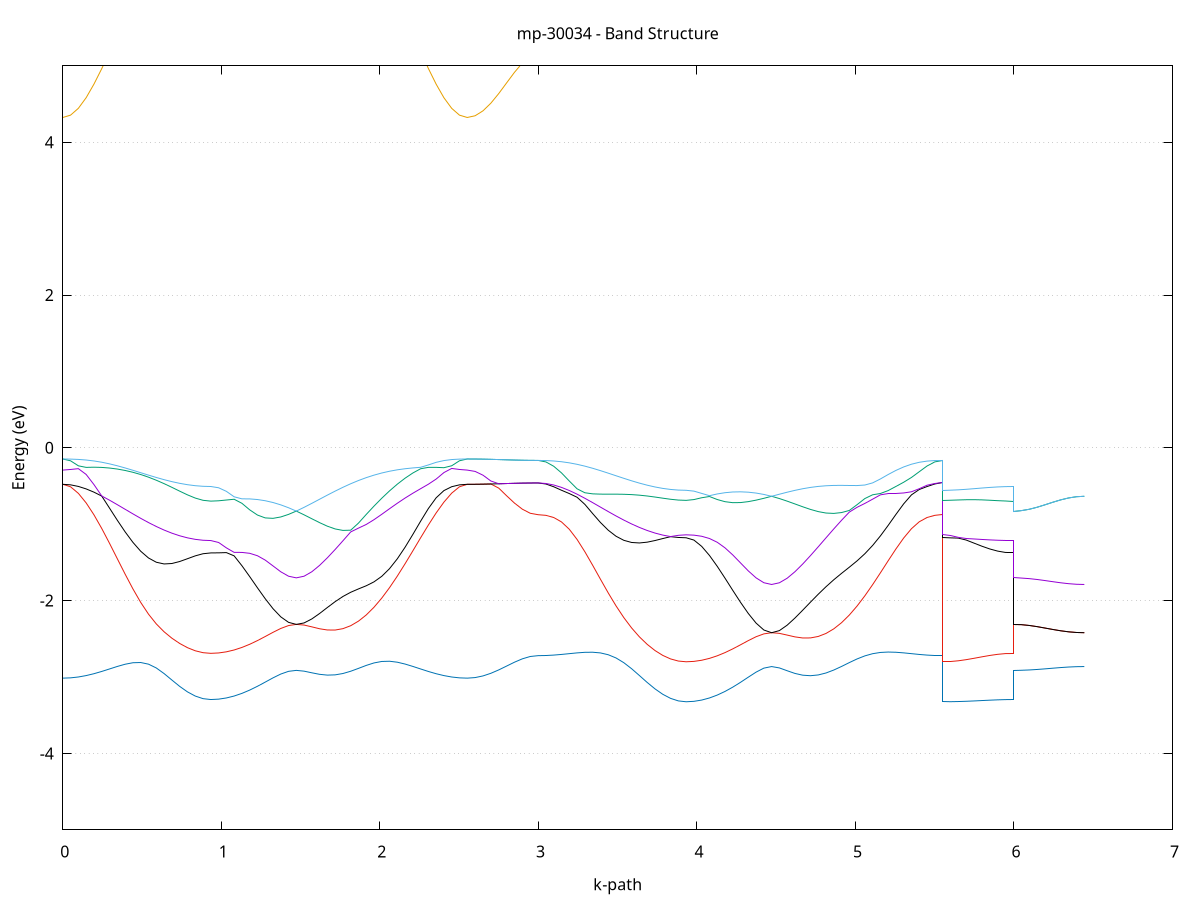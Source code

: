 set title 'mp-30034 - Band Structure'
set xlabel 'k-path'
set ylabel 'Energy (eV)'
set grid y
set yrange [-5:5]
set terminal png size 800,600
set output 'mp-30034_bands_gnuplot.png'
plot '-' using 1:2 with lines notitle, '-' using 1:2 with lines notitle, '-' using 1:2 with lines notitle, '-' using 1:2 with lines notitle, '-' using 1:2 with lines notitle, '-' using 1:2 with lines notitle, '-' using 1:2 with lines notitle, '-' using 1:2 with lines notitle, '-' using 1:2 with lines notitle, '-' using 1:2 with lines notitle, '-' using 1:2 with lines notitle, '-' using 1:2 with lines notitle, '-' using 1:2 with lines notitle, '-' using 1:2 with lines notitle, '-' using 1:2 with lines notitle, '-' using 1:2 with lines notitle, '-' using 1:2 with lines notitle, '-' using 1:2 with lines notitle, '-' using 1:2 with lines notitle, '-' using 1:2 with lines notitle, '-' using 1:2 with lines notitle, '-' using 1:2 with lines notitle, '-' using 1:2 with lines notitle, '-' using 1:2 with lines notitle
0.000000 -40.972876
0.049148 -40.972876
0.098295 -40.972976
0.147443 -40.973076
0.196590 -40.973176
0.245738 -40.973276
0.294886 -40.973476
0.344033 -40.973576
0.393181 -40.973776
0.442328 -40.973976
0.491476 -40.974176
0.540624 -40.974476
0.589771 -40.974576
0.638919 -40.974776
0.688066 -40.974976
0.737214 -40.975076
0.786362 -40.975176
0.835509 -40.975276
0.884657 -40.975376
0.933804 -40.975376
0.933804 -40.975376
0.982816 -40.975376
1.031828 -40.975376
1.080841 -40.975276
1.129853 -40.975276
1.178865 -40.975176
1.227877 -40.975176
1.276889 -40.975076
1.325901 -40.974976
1.374913 -40.974876
1.423925 -40.974776
1.472937 -40.974676
1.472937 -40.974676
1.521949 -40.974776
1.570961 -40.974776
1.619973 -40.974876
1.668985 -40.974876
1.717997 -40.974876
1.767009 -40.974876
1.816021 -40.974776
1.865033 -40.974776
1.914045 -40.974576
1.963057 -40.974476
2.012069 -40.974276
2.061081 -40.974176
2.110093 -40.973976
2.159105 -40.973776
2.208117 -40.973576
2.257129 -40.973376
2.306141 -40.973276
2.355153 -40.973176
2.404165 -40.972976
2.453177 -40.972976
2.502189 -40.972876
2.551201 -40.972876
2.551201 -40.972876
2.600882 -40.972876
2.650563 -40.972876
2.700245 -40.972876
2.749926 -40.972876
2.799607 -40.972876
2.849288 -40.972876
2.898969 -40.972876
2.948650 -40.972876
2.998332 -40.972876
2.998332 -40.972876
3.047479 -40.972876
3.096627 -40.972976
3.145774 -40.973076
3.194922 -40.973176
3.244070 -40.973276
3.293217 -40.973476
3.342365 -40.973576
3.391512 -40.973776
3.440660 -40.973976
3.489808 -40.974276
3.538955 -40.974476
3.588103 -40.974576
3.637250 -40.974776
3.686398 -40.974976
3.735546 -40.975076
3.784693 -40.975176
3.833841 -40.975276
3.882988 -40.975376
3.932136 -40.975376
3.932136 -40.975376
3.981148 -40.975376
4.030160 -40.975376
4.079172 -40.975276
4.128184 -40.975276
4.177196 -40.975176
4.226208 -40.975076
4.275220 -40.975076
4.324232 -40.974976
4.373244 -40.974876
4.422256 -40.974776
4.471268 -40.974676
4.471268 -40.974676
4.520280 -40.974676
4.569292 -40.974776
4.618304 -40.974876
4.667316 -40.974876
4.716328 -40.974876
4.765340 -40.974876
4.814352 -40.974776
4.863364 -40.974676
4.912376 -40.974576
4.961388 -40.974476
5.010400 -40.974276
5.059413 -40.974176
5.108425 -40.973976
5.157437 -40.973776
5.206449 -40.973576
5.255461 -40.973376
5.304473 -40.973276
5.353485 -40.973176
5.402497 -40.972976
5.451509 -40.972976
5.500521 -40.972876
5.549533 -40.972876
5.549533 -40.975376
5.599214 -40.975376
5.648895 -40.975376
5.698576 -40.975376
5.748257 -40.975376
5.797939 -40.975376
5.847620 -40.975376
5.897301 -40.975376
5.946982 -40.975376
5.996663 -40.975376
5.996663 -40.974676
6.046344 -40.974676
6.096025 -40.974676
6.145707 -40.974676
6.195388 -40.974676
6.245069 -40.974676
6.294750 -40.974676
6.344431 -40.974676
6.394112 -40.974676
6.443794 -40.974676
e
0.000000 -40.972876
0.049148 -40.972876
0.098295 -40.972876
0.147443 -40.972876
0.196590 -40.972976
0.245738 -40.972976
0.294886 -40.973076
0.344033 -40.973076
0.393181 -40.973076
0.442328 -40.973176
0.491476 -40.973176
0.540624 -40.973276
0.589771 -40.973276
0.638919 -40.973376
0.688066 -40.973376
0.737214 -40.973476
0.786362 -40.973476
0.835509 -40.973476
0.884657 -40.973476
0.933804 -40.973476
0.933804 -40.973476
0.982816 -40.973476
1.031828 -40.973576
1.080841 -40.973676
1.129853 -40.973676
1.178865 -40.973876
1.227877 -40.973976
1.276889 -40.974076
1.325901 -40.974276
1.374913 -40.974376
1.423925 -40.974476
1.472937 -40.974576
1.472937 -40.974576
1.521949 -40.974476
1.570961 -40.974376
1.619973 -40.974276
1.668985 -40.974176
1.717997 -40.974076
1.767009 -40.973876
1.816021 -40.973776
1.865033 -40.973676
1.914045 -40.973576
1.963057 -40.973476
2.012069 -40.973376
2.061081 -40.973276
2.110093 -40.973276
2.159105 -40.973176
2.208117 -40.973076
2.257129 -40.973076
2.306141 -40.972976
2.355153 -40.972976
2.404165 -40.972976
2.453177 -40.972876
2.502189 -40.972876
2.551201 -40.972876
2.551201 -40.972876
2.600882 -40.972876
2.650563 -40.972876
2.700245 -40.972876
2.749926 -40.972876
2.799607 -40.972876
2.849288 -40.972876
2.898969 -40.972876
2.948650 -40.972876
2.998332 -40.972876
2.998332 -40.972876
3.047479 -40.972876
3.096627 -40.972876
3.145774 -40.972876
3.194922 -40.972976
3.244070 -40.972976
3.293217 -40.973076
3.342365 -40.973076
3.391512 -40.973076
3.440660 -40.973176
3.489808 -40.973176
3.538955 -40.973276
3.588103 -40.973276
3.637250 -40.973376
3.686398 -40.973376
3.735546 -40.973476
3.784693 -40.973476
3.833841 -40.973476
3.882988 -40.973476
3.932136 -40.973476
3.932136 -40.973476
3.981148 -40.973476
4.030160 -40.973576
4.079172 -40.973676
4.128184 -40.973676
4.177196 -40.973876
4.226208 -40.973976
4.275220 -40.974076
4.324232 -40.974276
4.373244 -40.974376
4.422256 -40.974476
4.471268 -40.974576
4.471268 -40.974576
4.520280 -40.974576
4.569292 -40.974376
4.618304 -40.974276
4.667316 -40.974176
4.716328 -40.974076
4.765340 -40.973876
4.814352 -40.973776
4.863364 -40.973676
4.912376 -40.973576
4.961388 -40.973476
5.010400 -40.973376
5.059413 -40.973276
5.108425 -40.973276
5.157437 -40.973176
5.206449 -40.973076
5.255461 -40.973076
5.304473 -40.972976
5.353485 -40.972976
5.402497 -40.972976
5.451509 -40.972876
5.500521 -40.972876
5.549533 -40.972876
5.549533 -40.973476
5.599214 -40.973476
5.648895 -40.973476
5.698576 -40.973476
5.748257 -40.973476
5.797939 -40.973476
5.847620 -40.973476
5.897301 -40.973476
5.946982 -40.973476
5.996663 -40.973476
5.996663 -40.974576
6.046344 -40.974576
6.096025 -40.974576
6.145707 -40.974576
6.195388 -40.974576
6.245069 -40.974576
6.294750 -40.974576
6.344431 -40.974576
6.394112 -40.974576
6.443794 -40.974576
e
0.000000 -40.972376
0.049148 -40.972376
0.098295 -40.972376
0.147443 -40.972376
0.196590 -40.972376
0.245738 -40.972376
0.294886 -40.972376
0.344033 -40.972276
0.393181 -40.972276
0.442328 -40.972276
0.491476 -40.972176
0.540624 -40.972176
0.589771 -40.972176
0.638919 -40.972076
0.688066 -40.972076
0.737214 -40.972076
0.786362 -40.972076
0.835509 -40.972076
0.884657 -40.972076
0.933804 -40.972076
0.933804 -40.972076
0.982816 -40.971976
1.031828 -40.971976
1.080841 -40.971976
1.129853 -40.971976
1.178865 -40.971976
1.227877 -40.971976
1.276889 -40.971976
1.325901 -40.971976
1.374913 -40.971976
1.423925 -40.971976
1.472937 -40.971976
1.472937 -40.971976
1.521949 -40.971976
1.570961 -40.971976
1.619973 -40.971976
1.668985 -40.971976
1.717997 -40.971976
1.767009 -40.972076
1.816021 -40.972076
1.865033 -40.972076
1.914045 -40.972076
1.963057 -40.972176
2.012069 -40.972176
2.061081 -40.972176
2.110093 -40.972276
2.159105 -40.972276
2.208117 -40.972276
2.257129 -40.972376
2.306141 -40.972376
2.355153 -40.972376
2.404165 -40.972376
2.453177 -40.972376
2.502189 -40.972376
2.551201 -40.972376
2.551201 -40.972376
2.600882 -40.972476
2.650563 -40.972476
2.700245 -40.972476
2.749926 -40.972476
2.799607 -40.972476
2.849288 -40.972476
2.898969 -40.972476
2.948650 -40.972476
2.998332 -40.972476
2.998332 -40.972476
3.047479 -40.972476
3.096627 -40.972376
3.145774 -40.972376
3.194922 -40.972376
3.244070 -40.972376
3.293217 -40.972376
3.342365 -40.972276
3.391512 -40.972276
3.440660 -40.972276
3.489808 -40.972176
3.538955 -40.972176
3.588103 -40.972176
3.637250 -40.972076
3.686398 -40.972076
3.735546 -40.972076
3.784693 -40.972076
3.833841 -40.972076
3.882988 -40.972076
3.932136 -40.971976
3.932136 -40.971976
3.981148 -40.971976
4.030160 -40.971976
4.079172 -40.971976
4.128184 -40.971976
4.177196 -40.971976
4.226208 -40.971976
4.275220 -40.971976
4.324232 -40.971976
4.373244 -40.971976
4.422256 -40.971976
4.471268 -40.971976
4.471268 -40.971976
4.520280 -40.971976
4.569292 -40.971976
4.618304 -40.971976
4.667316 -40.971976
4.716328 -40.971976
4.765340 -40.972076
4.814352 -40.972076
4.863364 -40.972076
4.912376 -40.972076
4.961388 -40.972176
5.010400 -40.972176
5.059413 -40.972176
5.108425 -40.972276
5.157437 -40.972276
5.206449 -40.972276
5.255461 -40.972376
5.304473 -40.972376
5.353485 -40.972376
5.402497 -40.972376
5.451509 -40.972376
5.500521 -40.972476
5.549533 -40.972476
5.549533 -40.971976
5.599214 -40.971976
5.648895 -40.971976
5.698576 -40.971976
5.748257 -40.971976
5.797939 -40.971976
5.847620 -40.971976
5.897301 -40.971976
5.946982 -40.972076
5.996663 -40.972076
5.996663 -40.971976
6.046344 -40.971976
6.096025 -40.971976
6.145707 -40.971976
6.195388 -40.971976
6.245069 -40.971976
6.294750 -40.971976
6.344431 -40.971976
6.394112 -40.971976
6.443794 -40.971976
e
0.000000 -13.610876
0.049148 -13.607876
0.098295 -13.598876
0.147443 -13.583976
0.196590 -13.563376
0.245738 -13.537676
0.294886 -13.507176
0.344033 -13.472376
0.393181 -13.434076
0.442328 -13.392876
0.491476 -13.349776
0.540624 -13.305576
0.589771 -13.261376
0.638919 -13.218176
0.688066 -13.177176
0.737214 -13.139676
0.786362 -13.107176
0.835509 -13.081276
0.884657 -13.064276
0.933804 -13.058276
0.933804 -13.058276
0.982816 -13.056876
1.031828 -13.052676
1.080841 -13.045876
1.129853 -13.036676
1.178865 -13.025376
1.227877 -13.012376
1.276889 -12.998176
1.325901 -12.983276
1.374913 -12.968176
1.423925 -12.953476
1.472937 -12.939776
1.472937 -12.939776
1.521949 -12.954676
1.570961 -12.973776
1.619973 -12.997076
1.668985 -13.024676
1.717997 -13.056376
1.767009 -13.091876
1.816021 -13.130676
1.865033 -13.172176
1.914045 -13.215676
1.963057 -13.260376
2.012069 -13.305576
2.061081 -13.350176
2.110093 -13.393576
2.159105 -13.434676
2.208117 -13.472976
2.257129 -13.507676
2.306141 -13.538076
2.355153 -13.563676
2.404165 -13.584076
2.453177 -13.598876
2.502189 -13.607876
2.551201 -13.610876
2.551201 -13.610876
2.600882 -13.610076
2.650563 -13.607776
2.700245 -13.604076
2.749926 -13.599476
2.799607 -13.594476
2.849288 -13.589676
2.898969 -13.585676
2.948650 -13.582976
2.998332 -13.581976
2.998332 -13.581976
3.047479 -13.579076
3.096627 -13.570176
3.145774 -13.555576
3.194922 -13.535576
3.244070 -13.510376
3.293217 -13.480576
3.342365 -13.446676
3.391512 -13.409276
3.440660 -13.369276
3.489808 -13.327476
3.538955 -13.284676
3.588103 -13.241976
3.637250 -13.200476
3.686398 -13.161176
3.735546 -13.125276
3.784693 -13.094376
3.833841 -13.069776
3.882988 -13.053776
3.932136 -13.048076
3.932136 -13.048076
3.981148 -13.046776
4.030160 -13.042776
4.079172 -13.036376
4.128184 -13.027776
4.177196 -13.017176
4.226208 -13.005076
4.275220 -12.991976
4.324232 -12.978276
4.373244 -12.964576
4.422256 -12.951376
4.471268 -12.939376
4.471268 -12.939376
4.520280 -12.952576
4.569292 -12.969676
4.618304 -12.990976
4.667316 -13.016576
4.716328 -13.046176
4.765340 -13.079676
4.814352 -13.116576
4.863364 -13.156176
4.912376 -13.197976
4.961388 -13.240976
5.010400 -13.284576
5.059413 -13.327876
5.108425 -13.369876
5.157437 -13.409976
5.206449 -13.447276
5.255461 -13.481076
5.304473 -13.510776
5.353485 -13.535776
5.402497 -13.555776
5.451509 -13.570276
5.500521 -13.579076
5.549533 -13.581976
5.549533 -13.048076
5.599214 -13.048376
5.648895 -13.049376
5.698576 -13.050776
5.748257 -13.052476
5.797939 -13.054276
5.847620 -13.055876
5.897301 -13.057176
5.946982 -13.057976
5.996663 -13.058276
5.996663 -12.939776
6.046344 -12.939676
6.096025 -12.939676
6.145707 -12.939676
6.195388 -12.939576
6.245069 -12.939576
6.294750 -12.939476
6.344431 -12.939476
6.394112 -12.939376
6.443794 -12.939376
e
0.000000 -13.087276
0.049148 -13.085676
0.098295 -13.081176
0.147443 -13.073776
0.196590 -13.063676
0.245738 -13.051376
0.294886 -13.037076
0.344033 -13.021376
0.393181 -13.004776
0.442328 -12.987976
0.491476 -12.971576
0.540624 -12.956276
0.589771 -12.942676
0.638919 -12.931476
0.688066 -12.923076
0.737214 -12.917776
0.786362 -12.915376
0.835509 -12.915476
0.884657 -12.916676
0.933804 -12.917276
0.933804 -12.917276
0.982816 -12.916976
1.031828 -12.916176
1.080841 -12.914976
1.129853 -12.913676
1.178865 -12.912576
1.227877 -12.912276
1.276889 -12.913076
1.325901 -12.915776
1.374913 -12.920676
1.423925 -12.928576
1.472937 -12.939776
1.472937 -12.939776
1.521949 -12.927576
1.570961 -12.917476
1.619973 -12.909876
1.668985 -12.905076
1.717997 -12.903376
1.767009 -12.904776
1.816021 -12.909476
1.865033 -12.917076
1.914045 -12.927476
1.963057 -12.940276
2.012069 -12.954976
2.061081 -12.970976
2.110093 -12.987876
2.159105 -13.004876
2.208117 -13.021576
2.257129 -13.037276
2.306141 -13.051476
2.355153 -13.063876
2.404165 -13.073876
2.453177 -13.081176
2.502189 -13.085776
2.551201 -13.087276
2.551201 -13.087276
2.600882 -13.088276
2.650563 -13.091276
2.700245 -13.095876
2.749926 -13.101676
2.799607 -13.107976
2.849288 -13.113976
2.898969 -13.118876
2.948650 -13.122176
2.998332 -13.123376
2.998332 -13.123376
3.047479 -13.121776
3.096627 -13.116876
3.145774 -13.108976
3.194922 -13.098176
3.244070 -13.084776
3.293217 -13.069376
3.342365 -13.052376
3.391512 -13.034276
3.440660 -13.015776
3.489808 -12.997476
3.538955 -12.980176
3.588103 -12.964476
3.637250 -12.950976
3.686398 -12.940376
3.735546 -12.932976
3.784693 -12.928676
3.833841 -12.927076
3.882988 -12.927076
3.932136 -12.927376
3.932136 -12.927376
3.981148 -12.926976
4.030160 -12.925876
4.079172 -12.924276
4.128184 -12.922276
4.177196 -12.920476
4.226208 -12.919176
4.275220 -12.918876
4.324232 -12.920176
4.373244 -12.923676
4.422256 -12.929976
4.471268 -12.939376
4.471268 -12.939376
4.520280 -12.929076
4.569292 -12.920976
4.618304 -12.915476
4.667316 -12.912876
4.716328 -12.913476
4.765340 -12.917376
4.814352 -12.924376
4.863364 -12.934376
4.912376 -12.947076
4.961388 -12.962076
5.010400 -12.978876
5.059413 -12.996976
5.108425 -13.015676
5.157437 -13.034376
5.206449 -13.052576
5.255461 -13.069576
5.304473 -13.084976
5.353485 -13.098276
5.402497 -13.108976
5.451509 -13.116876
5.500521 -13.121776
5.549533 -13.123376
5.549533 -12.927376
5.599214 -12.927076
5.648895 -12.926076
5.698576 -12.924676
5.748257 -12.923076
5.797939 -12.921276
5.847620 -12.919676
5.897301 -12.918376
5.946982 -12.917576
5.996663 -12.917276
5.996663 -12.939776
6.046344 -12.939676
6.096025 -12.939676
6.145707 -12.939676
6.195388 -12.939576
6.245069 -12.939576
6.294750 -12.939476
6.344431 -12.939476
6.394112 -12.939376
6.443794 -12.939376
e
0.000000 -3.015076
0.049148 -3.011176
0.098295 -2.999876
0.147443 -2.981476
0.196590 -2.956876
0.245738 -2.927276
0.294886 -2.894776
0.344033 -2.861976
0.393181 -2.832976
0.442328 -2.813376
0.491476 -2.810476
0.540624 -2.831976
0.589771 -2.881776
0.638919 -2.955076
0.688066 -3.039676
0.737214 -3.122676
0.786362 -3.194676
0.835509 -3.249376
0.884657 -3.283476
0.933804 -3.295076
0.933804 -3.295076
0.982816 -3.289876
1.031828 -3.274476
1.080841 -3.249176
1.129853 -3.214576
1.178865 -3.171576
1.227877 -3.121576
1.276889 -3.066976
1.325901 -3.011576
1.374913 -2.961576
1.423925 -2.925876
1.472937 -2.913376
1.472937 -2.913376
1.521949 -2.923576
1.570961 -2.945076
1.619973 -2.965076
1.668985 -2.975376
1.717997 -2.971976
1.767009 -2.954476
1.816021 -2.924776
1.865033 -2.887276
1.914045 -2.848476
1.963057 -2.815976
2.012069 -2.796676
2.061081 -2.793776
2.110093 -2.806376
2.159105 -2.830576
2.208117 -2.861476
2.257129 -2.894876
2.306141 -2.927676
2.355153 -2.957176
2.404165 -2.981676
2.453177 -2.999976
2.502189 -3.011276
2.551201 -3.015076
2.551201 -3.015076
2.600882 -3.007676
2.650563 -2.985976
2.700245 -2.951576
2.749926 -2.907176
2.799607 -2.856976
2.849288 -2.806276
2.898969 -2.762176
2.948650 -2.731576
2.998332 -2.720676
2.998332 -2.720676
3.047479 -2.718776
3.096627 -2.713176
3.145774 -2.704676
3.194922 -2.694476
3.244070 -2.684376
3.293217 -2.676976
3.342365 -2.675776
3.391512 -2.684776
3.440660 -2.708576
3.489808 -2.750776
3.538955 -2.812776
3.588103 -2.891676
3.637250 -2.980776
3.686398 -3.071476
3.735546 -3.155376
3.784693 -3.226376
3.833841 -3.279776
3.882988 -3.312976
3.932136 -3.324176
3.932136 -3.324176
3.981148 -3.318576
4.030160 -3.301976
4.079172 -3.274476
4.128184 -3.236676
4.177196 -3.189076
4.226208 -3.132776
4.275220 -3.069476
4.324232 -3.002076
4.373244 -2.936376
4.422256 -2.883976
4.471268 -2.863376
4.471268 -2.863376
4.520280 -2.881176
4.569292 -2.918076
4.618304 -2.953276
4.667316 -2.976276
4.716328 -2.983176
4.765340 -2.973076
4.814352 -2.947476
4.863364 -2.908976
4.912376 -2.861876
4.961388 -2.811476
5.010400 -2.763576
5.059413 -2.723576
5.108425 -2.694976
5.157437 -2.678676
5.206449 -2.673376
5.255461 -2.676276
5.304473 -2.684176
5.353485 -2.694476
5.402497 -2.704776
5.451509 -2.713176
5.500521 -2.718776
5.549533 -2.720676
5.549533 -3.324176
5.599214 -3.323376
5.648895 -3.321276
5.698576 -3.317876
5.748257 -3.313476
5.797939 -3.308376
5.847620 -3.303376
5.897301 -3.299076
5.946982 -3.296076
5.996663 -3.295076
5.996663 -2.913376
6.046344 -2.911976
6.096025 -2.907876
6.145707 -2.901476
6.195388 -2.893476
6.245069 -2.884876
6.294750 -2.876476
6.344431 -2.869576
6.394112 -2.864976
6.443794 -2.863376
e
0.000000 -0.477576
0.049148 -0.510276
0.098295 -0.596276
0.147443 -0.721276
0.196590 -0.876976
0.245738 -1.055976
0.294886 -1.250476
0.344033 -1.452276
0.393181 -1.653476
0.442328 -1.846376
0.491476 -2.023276
0.540624 -2.177376
0.589771 -2.304976
0.638919 -2.407976
0.688066 -2.491876
0.737214 -2.560876
0.786362 -2.616076
0.835509 -2.656776
0.884657 -2.681776
0.933804 -2.690276
0.933804 -2.690276
0.982816 -2.685276
1.031828 -2.670576
1.080841 -2.646376
1.129853 -2.613176
1.178865 -2.571776
1.227877 -2.523376
1.276889 -2.470176
1.325901 -2.415476
1.374913 -2.364776
1.423925 -2.326876
1.472937 -2.311276
1.472937 -2.311276
1.521949 -2.319976
1.570961 -2.343576
1.619973 -2.368576
1.668985 -2.384576
1.717997 -2.385276
1.767009 -2.367276
1.816021 -2.328776
1.865033 -2.268976
1.914045 -2.188176
1.963057 -2.086976
2.012069 -1.967076
2.061081 -1.830276
2.110093 -1.679376
2.159105 -1.517476
2.208117 -1.348676
2.257129 -1.177776
2.306141 -1.010276
2.355153 -0.852276
2.404165 -0.710776
2.453177 -0.593276
2.502189 -0.509876
2.551201 -0.477576
2.551201 -0.477576
2.600882 -0.477076
2.650563 -0.475576
2.700245 -0.473376
2.749926 -0.527476
2.799607 -0.627676
2.849288 -0.723576
2.898969 -0.803476
2.948650 -0.856676
2.998332 -0.875476
2.998332 -0.875476
3.047479 -0.883876
3.096627 -0.912376
3.145774 -0.970076
3.194922 -1.065976
3.244070 -1.199276
3.293217 -1.360376
3.342365 -1.537476
3.391512 -1.719976
3.440660 -1.899476
3.489808 -2.068776
3.538955 -2.222576
3.588103 -2.357976
3.637250 -2.474376
3.686398 -2.572576
3.735546 -2.653576
3.784693 -2.717276
3.833841 -2.763376
3.882988 -2.791276
3.932136 -2.800676
3.932136 -2.800676
3.981148 -2.795676
4.030160 -2.780776
4.079172 -2.756276
4.128184 -2.722676
4.177196 -2.680776
4.226208 -2.631976
4.275220 -2.578376
4.324232 -2.523476
4.373244 -2.472976
4.422256 -2.435576
4.471268 -2.420276
4.471268 -2.420276
4.520280 -2.428776
4.569292 -2.451276
4.618304 -2.474776
4.667316 -2.489176
4.716328 -2.488476
4.765340 -2.469276
4.814352 -2.429876
4.863364 -2.369776
4.912376 -2.289076
4.961388 -2.188876
5.010400 -2.070776
5.059413 -1.937176
5.108425 -1.791176
5.157437 -1.636576
5.206449 -1.478476
5.255461 -1.323576
5.304473 -1.180176
5.353485 -1.058476
5.402497 -0.968176
5.451509 -0.911976
5.500521 -0.883776
5.549533 -0.875476
5.549533 -2.800676
5.599214 -2.797276
5.648895 -2.787776
5.698576 -2.773076
5.748257 -2.755076
5.797939 -2.735976
5.847620 -2.717876
5.897301 -2.703176
5.946982 -2.693576
5.996663 -2.690276
5.996663 -2.311276
6.046344 -2.314876
6.096025 -2.325276
6.145707 -2.340676
6.195388 -2.359076
6.245069 -2.377876
6.294750 -2.395076
6.344431 -2.408676
6.394112 -2.417276
6.443794 -2.420276
e
0.000000 -0.477576
0.049148 -0.484576
0.098295 -0.505276
0.147443 -0.537876
0.196590 -0.580376
0.245738 -0.631476
0.294886 -0.789776
0.344033 -0.948376
0.393181 -1.099876
0.442328 -1.237376
0.491476 -1.353676
0.540624 -1.441876
0.589771 -1.497576
0.638919 -1.520176
0.688066 -1.514376
0.737214 -1.488376
0.786362 -1.451676
0.835509 -1.414376
0.884657 -1.386376
0.933804 -1.375876
0.933804 -1.375876
0.982816 -1.374676
1.031828 -1.371576
1.080841 -1.414376
1.129853 -1.543076
1.178865 -1.685376
1.227877 -1.832276
1.276889 -1.975276
1.325901 -2.105376
1.374913 -2.212376
1.423925 -2.284476
1.472937 -2.311276
1.472937 -2.311276
1.521949 -2.292376
1.570961 -2.239876
1.619973 -2.168476
1.668985 -2.090076
1.717997 -2.013676
1.767009 -1.945976
1.816021 -1.891076
1.865033 -1.847076
1.914045 -1.805776
1.963057 -1.754576
2.012069 -1.682076
2.061081 -1.581576
2.110093 -1.452976
2.159105 -1.301276
2.208117 -1.133876
2.257129 -0.960676
2.306141 -0.794476
2.355153 -0.654176
2.404165 -0.559776
2.453177 -0.509076
2.502189 -0.484776
2.551201 -0.477576
2.551201 -0.477576
2.600882 -0.477076
2.650563 -0.475576
2.700245 -0.473376
2.749926 -0.470576
2.799607 -0.467476
2.849288 -0.464576
2.898969 -0.462176
2.948650 -0.460576
2.998332 -0.459976
2.998332 -0.459976
3.047479 -0.473476
3.096627 -0.509476
3.145774 -0.555276
3.194922 -0.598576
3.244070 -0.647076
3.293217 -0.740276
3.342365 -0.860576
3.391512 -0.977276
3.440660 -1.078476
3.489808 -1.157276
3.538955 -1.210776
3.588103 -1.238976
3.637250 -1.245376
3.686398 -1.234976
3.735546 -1.213676
3.784693 -1.187776
3.833841 -1.163076
3.882988 -1.173476
3.932136 -1.177476
3.932136 -1.177476
3.981148 -1.207676
4.030160 -1.290176
4.079172 -1.408976
4.128184 -1.550976
4.177196 -1.706076
4.226208 -1.865976
4.275220 -2.022776
4.324232 -2.168676
4.373244 -2.294276
4.422256 -2.384876
4.471268 -2.420276
4.471268 -2.420276
4.520280 -2.392776
4.569292 -2.321576
4.618304 -2.228476
4.667316 -2.125676
4.716328 -2.020176
4.765340 -1.916676
4.814352 -1.818276
4.863364 -1.727276
4.912376 -1.643276
4.961388 -1.562776
5.010400 -1.479576
5.059413 -1.386376
5.108425 -1.278076
5.157437 -1.153376
5.206449 -1.015376
5.255461 -0.871476
5.304473 -0.732776
5.353485 -0.615676
5.402497 -0.545576
5.451509 -0.506876
5.500521 -0.473276
5.549533 -0.459976
5.549533 -1.177476
5.599214 -1.178576
5.648895 -1.181976
5.698576 -1.207176
5.748257 -1.247676
5.797939 -1.288076
5.847620 -1.323976
5.897301 -1.352076
5.946982 -1.369776
5.996663 -1.375876
5.996663 -2.311276
6.046344 -2.314876
6.096025 -2.325276
6.145707 -2.340676
6.195388 -2.359076
6.245069 -2.377876
6.294750 -2.395076
6.344431 -2.408676
6.394112 -2.417276
6.443794 -2.420276
e
0.000000 -0.291476
0.049148 -0.283376
0.098295 -0.272676
0.147443 -0.348776
0.196590 -0.481276
0.245738 -0.630276
0.294886 -0.685676
0.344033 -0.744276
0.393181 -0.804476
0.442328 -0.864476
0.491476 -0.922876
0.540624 -0.978476
0.589771 -1.029876
0.638919 -1.076376
0.688066 -1.117076
0.737214 -1.151276
0.786362 -1.178376
0.835509 -1.198076
0.884657 -1.209976
0.933804 -1.213976
0.933804 -1.213976
0.982816 -1.238976
1.031828 -1.309376
1.080841 -1.368376
1.129853 -1.369176
1.178865 -1.380776
1.227877 -1.412476
1.276889 -1.469776
1.325901 -1.545676
1.374913 -1.622576
1.423925 -1.680576
1.472937 -1.702276
1.472937 -1.702276
1.521949 -1.680676
1.570961 -1.622176
1.619973 -1.538576
1.668985 -1.439376
1.717997 -1.330776
1.767009 -1.217076
1.816021 -1.101176
1.865033 -1.051176
1.914045 -1.003276
1.963057 -0.940676
2.012069 -0.870176
2.061081 -0.797176
2.110093 -0.725576
2.159105 -0.657676
2.208117 -0.594476
2.257129 -0.535176
2.306141 -0.476276
2.355153 -0.408976
2.404165 -0.323876
2.453177 -0.269876
2.502189 -0.283376
2.551201 -0.291476
2.551201 -0.291476
2.600882 -0.308676
2.650563 -0.358276
2.700245 -0.434076
2.749926 -0.470576
2.799607 -0.467476
2.849288 -0.464576
2.898969 -0.462176
2.948650 -0.460576
2.998332 -0.459976
2.998332 -0.459976
3.047479 -0.466776
3.096627 -0.486476
3.145774 -0.517776
3.194922 -0.558576
3.244070 -0.606776
3.293217 -0.660376
3.342365 -0.717376
3.391512 -0.775976
3.440660 -0.834576
3.489808 -0.891676
3.538955 -0.946076
3.588103 -0.996576
3.637250 -1.042176
3.686398 -1.082176
3.735546 -1.115776
3.784693 -1.142376
3.833841 -1.161776
3.882988 -1.145276
3.932136 -1.138776
3.932136 -1.138776
3.981148 -1.143176
4.030160 -1.157776
4.079172 -1.186976
4.128184 -1.236376
4.177196 -1.309176
4.226208 -1.402276
4.275220 -1.506876
4.324232 -1.611176
4.373244 -1.702276
4.422256 -1.765876
4.471268 -1.788876
4.471268 -1.788876
4.520280 -1.766676
4.569292 -1.707076
4.618304 -1.622076
4.667316 -1.521276
4.716328 -1.410976
4.765340 -1.295676
4.814352 -1.178376
4.863364 -1.061776
4.912376 -0.948576
4.961388 -0.841376
5.010400 -0.778476
5.059413 -0.727776
5.108425 -0.672176
5.157437 -0.615476
5.206449 -0.595976
5.255461 -0.595976
5.304473 -0.590876
5.353485 -0.575176
5.402497 -0.535276
5.451509 -0.489576
5.500521 -0.466876
5.549533 -0.459976
5.549533 -1.138776
5.599214 -1.147576
5.648895 -1.171976
5.698576 -1.187076
5.748257 -1.193176
5.797939 -1.199476
5.847620 -1.205276
5.897301 -1.209876
5.946982 -1.212876
5.996663 -1.213976
5.996663 -1.702276
6.046344 -1.704876
6.096025 -1.712176
6.145707 -1.723476
6.195388 -1.737376
6.245069 -1.752376
6.294750 -1.766676
6.344431 -1.778376
6.394112 -1.786176
6.443794 -1.788876
e
0.000000 -0.146176
0.049148 -0.169976
0.098295 -0.235576
0.147443 -0.255976
0.196590 -0.253576
0.245738 -0.256376
0.294886 -0.264576
0.344033 -0.277876
0.393181 -0.296376
0.442328 -0.320276
0.491476 -0.349476
0.540624 -0.384176
0.589771 -0.424176
0.638919 -0.468876
0.688066 -0.517176
0.737214 -0.567076
0.786362 -0.615476
0.835509 -0.657576
0.884657 -0.686976
0.933804 -0.697776
0.933804 -0.697776
0.982816 -0.693376
1.031828 -0.683176
1.080841 -0.673276
1.129853 -0.726276
1.178865 -0.811576
1.227877 -0.879776
1.276889 -0.917376
1.325901 -0.923176
1.374913 -0.905076
1.423925 -0.871476
1.472937 -0.828276
1.472937 -0.828276
1.521949 -0.877076
1.570961 -0.928576
1.619973 -0.979676
1.668985 -1.025976
1.717997 -1.061876
1.767009 -1.081076
1.816021 -1.078176
1.865033 -0.985676
1.914045 -0.872376
1.963057 -0.763276
2.012069 -0.659876
2.061081 -0.563676
2.110093 -0.475876
2.159105 -0.397576
2.208117 -0.329576
2.257129 -0.273976
2.306141 -0.255776
2.355153 -0.255676
2.404165 -0.260176
2.453177 -0.234776
2.502189 -0.169676
2.551201 -0.146176
2.551201 -0.146176
2.600882 -0.146776
2.650563 -0.148276
2.700245 -0.150676
2.749926 -0.153676
2.799607 -0.156876
2.849288 -0.160076
2.898969 -0.162576
2.948650 -0.164276
2.998332 -0.164876
2.998332 -0.164876
3.047479 -0.184576
3.096627 -0.241176
3.145774 -0.328076
3.194922 -0.434376
3.244070 -0.536476
3.293217 -0.588076
3.342365 -0.602476
3.391512 -0.606176
3.440660 -0.606476
3.489808 -0.606576
3.538955 -0.608176
3.588103 -0.612376
3.637250 -0.619776
3.686398 -0.630576
3.735546 -0.644176
3.784693 -0.659176
3.833841 -0.673376
3.882988 -0.683876
3.932136 -0.687776
3.932136 -0.687776
3.981148 -0.677476
4.030160 -0.653476
4.079172 -0.637176
4.128184 -0.676776
4.177196 -0.705076
4.226208 -0.717976
4.275220 -0.716576
4.324232 -0.704376
4.373244 -0.684876
4.422256 -0.660876
4.471268 -0.634376
4.471268 -0.634376
4.520280 -0.663976
4.569292 -0.697976
4.618304 -0.734576
4.667316 -0.771576
4.716328 -0.806276
4.765340 -0.834876
4.814352 -0.853576
4.863364 -0.858576
4.912376 -0.847376
4.961388 -0.819776
5.010400 -0.744076
5.059413 -0.664076
5.108425 -0.614676
5.157437 -0.597976
5.206449 -0.559776
5.255461 -0.505476
5.304473 -0.450276
5.353485 -0.387676
5.402497 -0.312876
5.451509 -0.238176
5.500521 -0.184276
5.549533 -0.164876
5.549533 -0.687776
5.599214 -0.686176
5.648895 -0.682576
5.698576 -0.679476
5.748257 -0.678776
5.797939 -0.681276
5.847620 -0.686176
5.897301 -0.691776
5.946982 -0.696076
5.996663 -0.697776
5.996663 -0.828276
6.046344 -0.822176
6.096025 -0.804576
6.145707 -0.778076
6.195388 -0.745976
6.245069 -0.712376
6.294750 -0.681276
6.344431 -0.656276
6.394112 -0.639976
6.443794 -0.634376
e
0.000000 -0.146176
0.049148 -0.147576
0.098295 -0.151776
0.147443 -0.159676
0.196590 -0.171876
0.245738 -0.188576
0.294886 -0.209876
0.344033 -0.235076
0.393181 -0.263376
0.442328 -0.293976
0.491476 -0.325676
0.540624 -0.357376
0.589771 -0.388076
0.638919 -0.416776
0.688066 -0.442576
0.737214 -0.464676
0.786362 -0.482576
0.835509 -0.495676
0.884657 -0.503676
0.933804 -0.506376
0.933804 -0.506376
0.982816 -0.522776
1.031828 -0.569576
1.080841 -0.640876
1.129853 -0.667776
1.178865 -0.668676
1.227877 -0.676876
1.276889 -0.692476
1.325901 -0.715776
1.374913 -0.746476
1.423925 -0.784276
1.472937 -0.828276
1.472937 -0.828276
1.521949 -0.779176
1.570961 -0.726676
1.619973 -0.672776
1.668985 -0.618976
1.717997 -0.566676
1.767009 -0.516776
1.816021 -0.470376
1.865033 -0.428076
1.914045 -0.390376
1.963057 -0.357476
2.012069 -0.329476
2.061081 -0.306376
2.110093 -0.287876
2.159105 -0.273676
2.208117 -0.263276
2.257129 -0.254876
2.306141 -0.223976
2.355153 -0.189976
2.404165 -0.166776
2.453177 -0.153476
2.502189 -0.147676
2.551201 -0.146176
2.551201 -0.146176
2.600882 -0.146676
2.650563 -0.148276
2.700245 -0.150676
2.749926 -0.153676
2.799607 -0.156876
2.849288 -0.159976
2.898969 -0.162576
2.948650 -0.164276
2.998332 -0.164876
2.998332 -0.164876
3.047479 -0.166676
3.096627 -0.172176
3.145774 -0.181976
3.194922 -0.196476
3.244070 -0.215876
3.293217 -0.239776
3.342365 -0.267676
3.391512 -0.298676
3.440660 -0.331676
3.489808 -0.365576
3.538955 -0.399276
3.588103 -0.431776
3.637250 -0.461976
3.686398 -0.489076
3.735546 -0.512276
3.784693 -0.531076
3.833841 -0.544776
3.882988 -0.553076
3.932136 -0.555976
3.932136 -0.555976
3.981148 -0.566876
4.030160 -0.596676
4.079172 -0.626676
4.128184 -0.603876
4.177196 -0.587476
4.226208 -0.578176
4.275220 -0.575976
4.324232 -0.580676
4.373244 -0.592176
4.422256 -0.610176
4.471268 -0.634376
4.471268 -0.634376
4.520280 -0.607276
4.569292 -0.581076
4.618304 -0.556776
4.667316 -0.535576
4.716328 -0.518276
4.765340 -0.505176
4.814352 -0.496576
4.863364 -0.492176
4.912376 -0.491476
4.961388 -0.492976
5.010400 -0.493876
5.059413 -0.486976
5.108425 -0.458976
5.157437 -0.407676
5.206449 -0.349476
5.255461 -0.295576
5.304473 -0.250076
5.353485 -0.214476
5.402497 -0.189276
5.451509 -0.173976
5.500521 -0.166776
5.549533 -0.164876
5.549533 -0.555976
5.599214 -0.554376
5.648895 -0.549876
5.698576 -0.543076
5.748257 -0.534876
5.797939 -0.526276
5.847620 -0.518376
5.897301 -0.511976
5.946982 -0.507876
5.996663 -0.506376
5.996663 -0.828276
6.046344 -0.822176
6.096025 -0.804576
6.145707 -0.778076
6.195388 -0.745976
6.245069 -0.712376
6.294750 -0.681276
6.344431 -0.656276
6.394112 -0.639976
6.443794 -0.634376
e
0.000000 4.324524
0.049148 4.355324
0.098295 4.444624
0.147443 4.583824
0.196590 4.761224
0.245738 4.963824
0.294886 5.178324
0.344033 5.391124
0.393181 5.586824
0.442328 5.745624
0.491476 5.841724
0.540624 5.855324
0.589771 5.800124
0.638919 5.712024
0.688066 5.617324
0.737214 5.530024
0.786362 5.457324
0.835509 5.403124
0.884657 5.369824
0.933804 5.358524
0.933804 5.358524
0.982816 5.383624
1.031828 5.454724
1.080841 5.560324
1.129853 5.682524
1.178865 5.801024
1.227877 5.898424
1.276889 5.966424
1.325901 6.005624
1.374913 6.023224
1.423925 6.027924
1.472937 6.027924
1.472937 6.027924
1.521949 6.029724
1.570961 6.037724
1.619973 6.054424
1.668985 6.080424
1.717997 6.115224
1.767009 6.156624
1.816021 6.201124
1.865033 6.242624
1.914045 6.270124
1.963057 6.262624
2.012069 6.193224
2.061081 6.053424
2.110093 5.863424
2.159105 5.646324
2.208117 5.417624
2.257129 5.187724
2.306141 4.965624
2.355153 4.760424
2.404165 4.582724
2.453177 4.444024
2.502189 4.355124
2.551201 4.324524
2.551201 4.324524
2.600882 4.346824
2.650563 4.411524
2.700245 4.511724
2.749926 4.637724
2.799607 4.777124
2.849288 4.915824
2.898969 5.037424
2.948650 5.123224
2.998332 5.154724
2.998332 5.154724
3.047479 5.180324
3.096627 5.254024
3.145774 5.367124
3.194922 5.505924
3.244070 5.653224
3.293217 5.788524
3.342365 5.890524
3.391512 5.942424
3.440660 5.939024
3.489808 5.888624
3.538955 5.806824
3.588103 5.709424
3.637250 5.608524
3.686398 5.512924
3.735546 5.428424
3.784693 5.359124
3.833841 5.307724
3.882988 5.276324
3.932136 5.265624
3.932136 5.265624
3.981148 5.292024
4.030160 5.368324
4.079172 5.485924
4.128184 5.632524
4.177196 5.793524
4.226208 5.954424
4.275220 6.102524
4.324232 6.227224
4.373244 6.319924
4.422256 6.374424
4.471268 6.391124
4.471268 6.391124
4.520280 6.378324
4.569292 6.348524
4.618304 6.312924
4.667316 6.279024
4.716328 6.250924
4.765340 6.230424
4.814352 6.217524
4.863364 6.211024
4.912376 6.208524
4.961388 6.206024
5.010400 6.197524
5.059413 6.174924
5.108425 6.129224
5.157437 6.053324
5.206449 5.945424
5.255461 5.810624
5.304473 5.659724
5.353485 5.506624
5.402497 5.366424
5.451509 5.253524
5.500521 5.180124
5.549533 5.154724
5.549533 5.265624
5.599214 5.265824
5.648895 5.267324
5.698576 5.272524
5.748257 5.283524
5.797939 5.300224
5.847620 5.320224
5.897301 5.339524
5.946982 5.353424
5.996663 5.358524
5.996663 6.027924
6.046344 6.037924
6.096025 6.066724
6.145707 6.111924
6.195388 6.168924
6.245069 6.231724
6.294750 6.292824
6.344431 6.344424
6.394112 6.378924
6.443794 6.391124
e
0.000000 5.966824
0.049148 5.996524
0.098295 6.083424
0.147443 6.220224
0.196590 6.394224
0.245738 6.583024
0.294886 6.743624
0.344033 6.810524
0.393181 6.766724
0.442328 6.676424
0.491476 6.601924
0.540624 6.577324
0.589771 6.594924
0.638919 6.625524
0.688066 6.651324
0.737214 6.668424
0.786362 6.678324
0.835509 6.683724
0.884657 6.686524
0.933804 6.687424
0.933804 6.687424
0.982816 6.720724
1.031828 6.818324
1.080841 6.974324
1.129853 7.178824
1.178865 7.419124
1.227877 7.678924
1.276889 7.937624
1.325901 8.169824
1.374913 8.349224
1.423925 8.460924
1.472937 8.510224
1.472937 8.510224
1.521949 8.475324
1.570961 8.416024
1.619973 8.330524
1.668985 8.215724
1.717997 8.067724
1.767009 7.889124
1.816021 7.692024
1.865033 7.491524
1.914045 7.305724
1.963057 7.160224
2.012069 7.086124
2.061081 7.094624
2.110093 7.168424
2.159105 7.286424
2.208117 7.079124
2.257129 6.838024
2.306141 6.608124
2.355153 6.398524
2.404165 6.219924
2.453177 6.082824
2.502189 5.996424
2.551201 5.966824
2.551201 5.966824
2.600882 5.966124
2.650563 5.963624
2.700245 5.958624
2.749926 5.949924
2.799607 5.936424
2.849288 5.917624
2.898969 5.895324
2.948650 5.875224
2.998332 5.866824
2.998332 5.866824
3.047479 5.895424
3.096627 5.978724
3.145774 6.109524
3.194922 6.275524
3.244070 6.458224
3.293217 6.631224
3.342365 6.762524
3.391512 6.829924
3.440660 6.838824
3.489808 6.811724
3.538955 6.768324
3.588103 6.721224
3.637250 6.677824
3.686398 6.642024
3.735546 6.615324
3.784693 6.597824
3.833841 6.587724
3.882988 6.583124
3.932136 6.581824
3.932136 6.581824
3.981148 6.607924
4.030160 6.683424
4.079172 6.800424
4.128184 6.946424
4.177196 7.106224
4.226208 7.264224
4.275220 7.406724
4.324232 7.522424
4.373244 7.602324
4.422256 7.623524
4.471268 7.631924
4.471268 7.631924
4.520280 7.586324
4.569292 7.515324
4.618304 7.433024
4.667316 7.351124
4.716328 7.277624
4.765340 7.217724
4.814352 7.174524
4.863364 7.149224
4.912376 7.141424
4.961388 7.148424
5.010400 7.163324
5.059413 7.171024
5.108425 7.141024
5.157437 7.041024
5.206449 6.875924
5.255461 6.677624
5.304473 6.472124
5.353485 6.277824
5.402497 6.109024
5.451509 5.978124
5.500521 5.895224
5.549533 5.866824
5.549533 6.581824
5.599214 6.582724
5.648895 6.584824
5.698576 6.587624
5.748257 6.592824
5.797939 6.603624
5.847620 6.622824
5.897301 6.649424
5.946982 6.675724
5.996663 6.687424
5.996663 8.510224
6.046344 8.467924
6.096025 8.358224
6.145707 8.214024
6.195388 8.062024
6.245069 7.919924
6.294750 7.799324
6.344431 7.708024
6.394112 7.651224
6.443794 7.631924
e
0.000000 8.784624
0.049148 8.607724
0.098295 8.405724
0.147443 8.201124
0.196590 8.003424
0.245738 7.830224
0.294886 7.718124
0.344033 7.723124
0.393181 7.843524
0.442328 7.974624
0.491476 8.002324
0.540624 7.926324
0.589771 7.810224
0.638919 7.687324
0.688066 7.570724
0.737214 7.467524
0.786362 7.382024
0.835509 7.317924
0.884657 7.278124
0.933804 7.264524
0.933804 7.264524
0.982816 7.276824
1.031828 7.315524
1.080841 7.385424
1.129853 7.494424
1.178865 7.650524
1.227877 7.855924
1.276889 8.099424
1.325901 8.343824
1.374913 8.494524
1.423925 8.522724
1.472937 8.510224
1.472937 8.510224
1.521949 8.514924
1.570961 8.493124
1.619973 8.458324
1.668985 8.419824
1.717997 8.384424
1.767009 8.357024
1.816021 8.341224
1.865033 8.339324
1.914045 8.348424
1.963057 8.266924
2.012069 8.045524
2.061081 7.809624
2.110093 7.568624
2.159105 7.324224
2.208117 7.435224
2.257129 7.606824
2.306141 7.795124
2.355153 7.994824
2.404165 8.200424
2.453177 8.406524
2.502189 8.608224
2.551201 8.784624
2.551201 8.784624
2.600882 8.782724
2.650563 8.777324
2.700245 8.732824
2.749926 8.668724
2.799607 8.595524
2.849288 8.521924
2.898969 8.458124
2.948650 8.414524
2.998332 8.399024
2.998332 8.399024
3.047479 8.382024
3.096627 8.331324
3.145774 8.249124
3.194922 8.141624
3.244070 8.023324
3.293217 7.915924
3.342365 7.837924
3.391512 7.793624
3.440660 7.771224
3.489808 7.752924
3.538955 7.725324
3.588103 7.682824
3.637250 7.626724
3.686398 7.562324
3.735546 7.496324
3.784693 7.435524
3.833841 7.386324
3.882988 7.354124
3.932136 7.342924
3.932136 7.342924
3.981148 7.359224
4.030160 7.407824
4.079172 7.487124
4.128184 7.590724
4.177196 7.699024
4.226208 7.770524
4.275220 7.768624
4.324232 7.714124
4.373244 7.655024
4.422256 7.639424
4.471268 7.631924
4.471268 7.631924
4.520280 7.677124
4.569292 7.747024
4.618304 7.828124
4.667316 7.909024
4.716328 7.981324
4.765340 8.039724
4.814352 8.081724
4.863364 8.105824
4.912376 8.110624
4.961388 8.096424
5.010400 8.068424
5.059413 7.993924
5.108425 7.867224
5.157437 7.825524
5.206449 7.862024
5.255461 7.944724
5.304473 8.048224
5.353485 8.155624
5.402497 8.253924
5.451509 8.332224
5.500521 8.382124
5.549533 8.399024
5.549533 7.342924
5.599214 7.358424
5.648895 7.399824
5.698576 7.450024
5.748257 7.482024
5.797939 7.473224
5.847620 7.423224
5.897301 7.352424
5.946982 7.289924
5.996663 7.264524
5.996663 8.510224
6.046344 8.467924
6.096025 8.358224
6.145707 8.214024
6.195388 8.062024
6.245069 7.919924
6.294750 7.799324
6.344431 7.708024
6.394112 7.651224
6.443794 7.631924
e
0.000000 8.784624
0.049148 8.797724
0.098295 8.836324
0.147443 8.897724
0.196590 8.977624
0.245738 9.069124
0.294886 9.106524
0.344033 8.918124
0.393181 8.761024
0.442328 8.674324
0.491476 8.706324
0.540624 8.817824
0.589771 8.942424
0.638919 9.072524
0.688066 9.214024
0.737214 9.317424
0.786362 9.296624
0.835509 9.280524
0.884657 9.270324
0.933804 9.266824
0.933804 9.266824
0.982816 9.242224
1.031828 9.174724
1.080841 9.079524
1.129853 8.973624
1.178865 8.871624
1.227877 8.785124
1.276889 8.723424
1.325901 8.702524
1.374913 8.773224
1.423925 8.898424
1.472937 8.945724
1.472937 8.945724
1.521949 8.912324
1.570961 8.836424
1.619973 8.739824
1.668985 8.640824
1.717997 8.561824
1.767009 8.518324
1.816021 8.514824
1.865033 8.550424
1.914045 8.531124
1.963057 8.422224
2.012069 8.469524
2.061081 8.549724
2.110093 8.653624
2.159105 8.776924
2.208117 8.909024
2.257129 9.016524
2.306141 9.031924
2.355153 8.970824
2.404165 8.896724
2.453177 8.836124
2.502189 8.797624
2.551201 8.784624
2.551201 8.784624
2.600882 8.782724
2.650563 8.777324
2.700245 8.769124
2.749926 8.759324
2.799607 8.749224
2.849288 8.739924
2.898969 8.732424
2.948650 8.727724
2.998332 8.726024
2.998332 8.726024
3.047479 8.699024
3.096627 8.625824
3.145774 8.527124
3.194922 8.427824
3.244070 8.350224
3.293217 8.315324
3.342365 8.348824
3.391512 8.472524
3.440660 8.683624
3.489808 8.950124
3.538955 8.892424
3.588103 8.769724
3.637250 8.655524
3.686398 8.553324
3.735546 8.465824
3.784693 8.395524
3.833841 8.344024
3.882988 8.312624
3.932136 8.302024
3.932136 8.302024
3.981148 8.317824
4.030160 8.365924
4.079172 8.448424
4.128184 8.568524
4.177196 8.728424
4.226208 8.826424
4.275220 8.942424
4.324232 9.187424
4.373244 9.444624
4.422256 9.410124
4.471268 9.390324
4.471268 9.390324
4.520280 9.407824
4.569292 9.439024
4.618304 9.431324
4.667316 9.366524
4.716328 9.283924
4.765340 9.206924
4.814352 9.054624
4.863364 8.828524
4.912376 8.602424
4.961388 8.382424
5.010400 8.174924
5.059413 8.038024
5.108425 8.020424
5.157437 8.030024
5.206449 8.074824
5.255461 8.154824
5.304473 8.263024
5.353485 8.387724
5.402497 8.513624
5.451509 8.623324
5.500521 8.698924
5.549533 8.726024
5.549533 8.302024
5.599214 8.310224
5.648895 8.336724
5.698576 8.389524
5.748257 8.484224
5.797939 8.634724
5.847620 8.838024
5.897301 9.072224
5.946982 9.275324
5.996663 9.266824
5.996663 8.945724
6.046344 8.951924
6.096025 8.970624
6.145707 9.002524
6.195388 9.048824
6.245069 9.110424
6.294750 9.187224
6.344431 9.274324
6.394112 9.354524
6.443794 9.390324
e
0.000000 8.823124
0.049148 8.991124
0.098295 9.167924
0.147443 9.331524
0.196590 9.425724
0.245738 9.301024
0.294886 9.163424
0.344033 9.250124
0.393181 9.320024
0.442328 9.367224
0.491476 9.390824
0.540624 9.394524
0.589771 9.383824
0.638919 9.364324
0.688066 9.340924
0.737214 9.349424
0.786362 9.414324
0.835509 9.415124
0.884657 9.405924
0.933804 9.402024
0.933804 9.402024
0.982816 9.402824
1.031828 9.405324
1.080841 9.409424
1.129853 9.415724
1.178865 9.425524
1.227877 9.441824
1.276889 9.470424
1.325901 9.519624
1.374913 9.593524
1.423925 9.648524
1.472937 9.678524
1.472937 9.678524
1.521949 9.596424
1.570961 9.482824
1.619973 9.368524
1.668985 9.263124
1.717997 9.167024
1.767009 9.067224
1.816021 8.929024
1.865033 8.740124
1.914045 8.623324
1.963057 8.731024
2.012069 8.869724
2.061081 9.034924
2.110093 9.221224
2.159105 9.421824
2.208117 9.422224
2.257129 9.402924
2.306141 9.468924
2.355153 9.497924
2.404165 9.336524
2.453177 9.167424
2.502189 8.990624
2.551201 8.823124
2.551201 8.823124
2.600882 8.812724
2.650563 8.782024
2.700245 8.769124
2.749926 8.759324
2.799607 8.749224
2.849288 8.739924
2.898969 8.732424
2.948650 8.727724
2.998332 8.726024
2.998332 8.726024
3.047479 8.739524
3.096627 8.779124
3.145774 8.842824
3.194922 8.927024
3.244070 9.026524
3.293217 9.134524
3.342365 9.242924
3.391512 9.290624
3.440660 9.157924
3.489808 9.032524
3.538955 9.267224
3.588103 9.575524
3.637250 9.592224
3.686398 9.599024
3.735546 9.599524
3.784693 9.596924
3.833841 9.593524
3.882988 9.590824
3.932136 9.589824
3.932136 9.589824
3.981148 9.528224
4.030160 9.374524
4.079172 9.182624
4.128184 8.996624
4.177196 8.859324
4.226208 8.926624
4.275220 9.151624
4.324232 9.363424
4.373244 9.506924
4.422256 9.847224
4.471268 10.081024
4.471268 10.081024
4.520280 9.960424
4.569292 9.825424
4.618304 9.720424
4.667316 9.647924
4.716328 9.509424
4.765340 9.295124
4.814352 9.166124
4.863364 9.132224
4.912376 9.125224
4.961388 9.142324
5.010400 9.181824
5.059413 9.240624
5.108425 9.313824
5.157437 9.389024
5.206449 9.387524
5.255461 9.239424
5.304473 9.085124
5.353485 8.954624
5.402497 8.852924
5.451509 8.781324
5.500521 8.739624
5.549533 8.726024
5.549533 9.589824
5.599214 9.578424
5.648895 9.546424
5.698576 9.499324
5.748257 9.444324
5.797939 9.388824
5.847620 9.339024
5.897301 9.300024
5.946982 9.293924
5.996663 9.402024
5.996663 9.678524
6.046344 9.712024
6.096025 9.795824
6.145707 9.899624
6.195388 9.992224
6.245069 9.985724
6.294750 9.982424
6.344431 9.987424
6.394112 10.012324
6.443794 10.081024
e
0.000000 10.107424
0.049148 10.065624
0.098295 9.950624
0.147443 9.791524
0.196590 9.668824
0.245738 9.740124
0.294886 9.812724
0.344033 9.758624
0.393181 9.655224
0.442328 9.573024
0.491476 9.544524
0.540624 9.573324
0.589771 9.612924
0.638919 9.615924
0.688066 9.595424
0.737214 9.593024
0.786362 9.678624
0.835509 9.837624
0.884657 9.991324
0.933804 10.062824
0.933804 10.062824
0.982816 10.062424
1.031828 10.058324
1.080841 10.043924
1.129853 10.014024
1.178865 9.965924
1.227877 9.900124
1.276889 9.821224
1.325901 9.738824
1.374913 9.671724
1.423925 9.669924
1.472937 9.678524
1.472937 9.678524
1.521949 9.723124
1.570961 9.756924
1.619973 9.792324
1.668985 9.731424
1.717997 9.550524
1.767009 9.376724
1.816021 9.256824
1.865033 9.210224
1.914045 9.213624
1.963057 9.248724
2.012069 9.304024
2.061081 9.366724
2.110093 9.419124
2.159105 9.440224
2.208117 9.628724
2.257129 9.789424
2.306141 9.650524
2.355153 9.620024
2.404165 9.794024
2.453177 9.952824
2.502189 10.066024
2.551201 10.107424
2.551201 10.107424
2.600882 10.103124
2.650563 10.090924
2.700245 10.072324
2.749926 10.049824
2.799607 10.026424
2.849288 10.004724
2.898969 9.987324
2.948650 9.976024
2.998332 9.972124
2.998332 9.972124
3.047479 9.960424
3.096627 9.923724
3.145774 9.860124
3.194922 9.772324
3.244070 9.666224
3.293217 9.547824
3.342365 9.421424
3.391512 9.343624
3.440660 9.429724
3.489808 9.497124
3.538955 9.545024
3.588103 9.581324
3.637250 9.884524
3.686398 10.160424
3.735546 10.398224
3.784693 10.594224
3.833841 10.750724
3.882988 10.870924
3.932136 10.933324
3.932136 10.933324
3.981148 10.990324
4.030160 10.917924
4.079172 10.768324
4.128184 10.578324
4.177196 10.365324
4.226208 10.148524
4.275220 9.950324
4.324232 9.812024
4.373244 9.840624
4.422256 9.995824
4.471268 10.087324
4.471268 10.087324
4.520280 9.992924
4.569292 9.872324
4.618304 9.803424
4.667316 9.697824
4.716328 9.602824
4.765340 9.571924
4.814352 9.538624
4.863364 9.496724
4.912376 9.457324
4.961388 9.437324
5.010400 9.447324
5.059413 9.488924
5.108425 9.556524
5.157437 9.641724
5.206449 9.574424
5.255461 9.634724
5.304473 9.721724
5.353485 9.804124
5.402497 9.874124
5.451509 9.927424
5.500521 9.960824
5.549533 9.972124
5.549533 10.933324
5.599214 10.783624
5.648895 10.601124
5.698576 10.450024
5.748257 10.343524
5.797939 10.280324
5.847620 10.244724
5.897301 10.204624
5.946982 10.125024
5.996663 10.062824
5.996663 9.678524
6.046344 9.712024
6.096025 9.795824
6.145707 9.899624
6.195388 10.001124
6.245069 10.088824
6.294750 10.158024
6.344431 10.207424
6.394112 10.233624
6.443794 10.087324
e
0.000000 10.107424
0.049148 10.122224
0.098295 10.166024
0.147443 10.237624
0.196590 10.335024
0.245738 10.247024
0.294886 10.206824
0.344033 10.294024
0.393181 10.365124
0.442328 10.319024
0.491476 10.243624
0.540624 10.206824
0.589771 10.255424
0.638919 10.393624
0.688066 10.558724
0.737214 10.684024
0.786362 10.732024
0.835509 10.700924
0.884657 10.624524
0.933804 10.577824
0.933804 10.577824
0.982816 10.576324
1.031828 10.571024
1.080841 10.559324
1.129853 10.537024
1.178865 10.499024
1.227877 10.440624
1.276889 10.359724
1.325901 10.258924
1.374913 10.147724
1.423925 10.049424
1.472937 10.011524
1.472937 10.011524
1.521949 10.019524
1.570961 9.987124
1.619973 9.886024
1.668985 9.844624
1.717997 9.917424
1.767009 10.005024
1.816021 10.098324
1.865033 10.186324
1.914045 10.256324
1.963057 10.294624
2.012069 10.290624
2.061081 10.242624
2.110093 10.159124
2.159105 10.051724
2.208117 9.929324
2.257129 9.838824
2.306141 10.021224
2.355153 10.164124
2.404165 10.204224
2.453177 10.162124
2.502189 10.122024
2.551201 10.107424
2.551201 10.107424
2.600882 10.103124
2.650563 10.090924
2.700245 10.072324
2.749926 10.049924
2.799607 10.026424
2.849288 10.004724
2.898969 9.987324
2.948650 9.976024
2.998332 9.972124
2.998332 9.972124
3.047479 9.988024
3.096627 10.035424
3.145774 10.110324
3.194922 10.083524
3.244070 10.058524
3.293217 10.041324
3.342365 10.041324
3.391512 10.071024
3.440660 10.143024
3.489808 10.265024
3.538955 10.434824
3.588103 10.637724
3.637250 10.846224
3.686398 11.021224
3.735546 11.127124
3.784693 11.158824
3.833841 11.137524
3.882988 11.087124
3.932136 11.046224
3.932136 11.046224
3.981148 11.013424
4.030160 11.127624
4.079172 11.280824
4.128184 11.382624
4.177196 11.367324
4.226208 11.228724
4.275220 11.022524
4.324232 10.793824
4.373244 10.566224
4.422256 10.355824
4.471268 10.246724
4.471268 10.246724
4.520280 10.200924
4.569292 10.133924
4.618304 10.035924
4.667316 10.031024
4.716328 10.135924
4.765340 10.269124
4.814352 10.335524
4.863364 10.375824
4.912376 10.464724
4.961388 10.394324
5.010400 10.257224
5.059413 10.077524
5.108425 9.876724
5.157437 9.679824
5.206449 9.735424
5.255461 9.829524
5.304473 9.916924
5.353485 9.990924
5.402497 10.039724
5.451509 10.027324
5.500521 9.987624
5.549533 9.972124
5.549533 11.046224
5.599214 11.176124
5.648895 11.293524
5.698576 11.326824
5.748257 11.267224
5.797939 11.129724
5.847620 10.943324
5.897301 10.751924
5.946982 10.619124
5.996663 10.577824
5.996663 10.011524
6.046344 10.010024
6.096025 10.005824
6.145707 9.999524
6.195388 10.001124
6.245069 10.088824
6.294750 10.158024
6.344431 10.207424
6.394112 10.236924
6.443794 10.246724
e
0.000000 10.623124
0.049148 10.603724
0.098295 10.548124
0.147443 10.461924
0.196590 10.354324
0.245738 10.456524
0.294886 10.601824
0.344033 10.772624
0.393181 10.859024
0.442328 11.042324
0.491476 11.327524
0.540624 11.661424
0.589771 12.027024
0.638919 12.414224
0.688066 12.811924
0.737214 13.203124
0.786362 13.548624
0.835509 13.725624
0.884657 13.752324
0.933804 13.754924
0.933804 13.754924
0.982816 13.776924
1.031828 13.803224
1.080841 13.635224
1.129853 13.357324
1.178865 13.065724
1.227877 12.789024
1.276889 12.536524
1.325901 12.321224
1.374913 12.164324
1.423925 12.097824
1.472937 12.156624
1.472937 12.156624
1.521949 12.067224
1.570961 12.067824
1.619973 12.149524
1.668985 12.280924
1.717997 12.423424
1.767009 12.254224
1.816021 12.027324
1.865033 11.827424
1.914045 11.661024
1.963057 11.535024
2.012069 11.451524
2.061081 11.399024
2.110093 11.255924
2.159105 11.107724
2.208117 11.058124
2.257129 10.845924
2.306141 10.651924
2.355153 10.514724
2.404165 10.490424
2.453177 10.550624
2.502189 10.603824
2.551201 10.623124
2.551201 10.623124
2.600882 10.605324
2.650563 10.555824
2.700245 10.484724
2.749926 10.404024
2.799607 10.325224
2.849288 10.256824
2.898969 10.204724
2.948650 10.172324
2.998332 10.161324
2.998332 10.161324
3.047479 10.154124
3.096627 10.135224
3.145774 10.113324
3.194922 10.220724
3.244070 10.356324
3.293217 10.519124
3.342365 10.708824
3.391512 10.925824
3.440660 11.170224
3.489808 11.440924
3.538955 11.733824
3.588103 12.014824
3.637250 12.044524
3.686398 12.119724
3.735546 12.257124
3.784693 12.442524
3.833841 12.629924
3.882988 12.768624
3.932136 12.819824
3.932136 12.819824
3.981148 12.776124
4.030160 12.529224
4.079172 12.220824
4.128184 11.923824
4.177196 11.640724
4.226208 11.369924
4.275220 11.110324
4.324232 10.862324
4.373244 10.627924
4.422256 10.412924
4.471268 10.246724
4.471268 10.246724
4.520280 10.436424
4.569292 10.550824
4.618304 10.558024
4.667316 10.498724
4.716328 10.417824
4.765340 10.353524
4.814352 10.388924
4.863364 10.463324
4.912376 10.467424
4.961388 10.581324
5.010400 10.702524
5.059413 10.802224
5.108425 10.850224
5.157437 10.821124
5.206449 10.716524
5.255461 10.568524
5.304473 10.412224
5.353485 10.271924
5.402497 10.167724
5.451509 10.139424
5.500521 10.154224
5.549533 10.161324
5.549533 12.819824
5.599214 12.842024
5.648895 12.910724
5.698576 13.022924
5.748257 13.158824
5.797939 13.295924
5.847620 13.427924
5.897301 13.559724
5.946982 13.686924
5.996663 13.754924
5.996663 12.156624
6.046344 12.173724
6.096025 12.222024
6.145707 11.888324
6.195388 11.475724
6.245069 11.094924
6.294750 10.754024
6.344431 10.462424
6.394112 10.236924
6.443794 10.246724
e
0.000000 12.249424
0.049148 12.175024
0.098295 11.985524
0.147443 11.740324
0.196590 11.482324
0.245738 11.237424
0.294886 11.024224
0.344033 10.871024
0.393181 10.973224
0.442328 11.208124
0.491476 11.479924
0.540624 11.788124
0.589771 12.129524
0.638919 12.499424
0.688066 12.891624
0.737214 13.297624
0.786362 13.705724
0.835509 13.959324
0.884657 14.139124
0.933804 14.211224
0.933804 14.211224
0.982816 14.114124
1.031828 13.890724
1.080841 13.643924
1.129853 13.392324
1.178865 13.179824
1.227877 13.002124
1.276889 12.848724
1.325901 12.691824
1.374913 12.508124
1.423925 12.315924
1.472937 12.156624
1.472937 12.156624
1.521949 12.355724
1.570961 12.668924
1.619973 12.979424
1.668985 12.768124
1.717997 12.503124
1.767009 12.535924
1.816021 12.574724
1.865033 12.507024
1.914045 12.330024
1.963057 12.072824
2.012069 11.778924
2.061081 11.492624
2.110093 11.344624
2.159105 11.238324
2.208117 11.073124
2.257129 11.148324
2.306141 11.307024
2.355153 11.519024
2.404165 11.757124
2.453177 11.991024
2.502189 12.175724
2.551201 12.249424
2.551201 12.249424
2.600882 12.262924
2.650563 12.302524
2.700245 12.365124
2.749926 12.445724
2.799607 12.536524
2.849288 12.627724
2.898969 12.707124
2.948650 12.761824
2.998332 12.781424
2.998332 12.781424
3.047479 12.743424
3.096627 12.650324
3.145774 12.538524
3.194922 12.427824
3.244070 12.325924
3.293217 12.236424
3.342365 12.161224
3.391512 12.101024
3.440660 12.056124
3.489808 12.026324
3.538955 12.011724
3.588103 12.039224
3.637250 12.339024
3.686398 12.602324
3.735546 12.794924
3.784693 12.907924
3.833841 12.963724
3.882988 12.987624
3.932136 12.994224
3.932136 12.994224
3.981148 12.827724
4.030160 12.659124
4.079172 12.506524
4.128184 12.374224
4.177196 12.324524
4.226208 12.361324
4.275220 12.427324
4.324232 12.479224
4.373244 12.505824
4.422256 12.522824
4.471268 12.571224
4.471268 12.571224
4.520280 12.522424
4.569292 12.513924
4.618304 12.500724
4.667316 12.458324
4.716328 12.389624
4.765340 12.313324
4.814352 12.255324
4.863364 12.245124
4.912376 12.307424
4.961388 12.447924
5.010400 12.650624
5.059413 12.838824
5.108425 12.589624
5.157437 12.449324
5.206449 12.416224
5.255461 12.456324
5.304473 12.509624
5.353485 12.526024
5.402497 12.582324
5.451509 12.664324
5.500521 12.745224
5.549533 12.781424
5.549533 12.994224
5.599214 13.026324
5.648895 13.120224
5.698576 13.269224
5.748257 13.464224
5.797939 13.694624
5.847620 13.949024
5.897301 14.214124
5.946982 14.296724
5.996663 14.211224
5.996663 12.156624
6.046344 12.173724
6.096025 12.222024
6.145707 12.292724
6.195388 12.372124
6.245069 12.446124
6.294750 12.504224
6.344431 12.543124
6.394112 12.564524
6.443794 12.571224
e
0.000000 12.249424
0.049148 12.237924
0.098295 12.207924
0.147443 12.171624
0.196590 12.144224
0.245738 12.141224
0.294886 12.176124
0.344033 12.259224
0.393181 12.395724
0.442328 12.585224
0.491476 12.823424
0.540624 13.103724
0.589771 13.418924
0.638919 13.761824
0.688066 13.834324
0.737214 13.801924
0.786362 13.824524
0.835509 14.096824
0.884657 14.438024
0.933804 14.566224
0.933804 14.566524
0.982816 14.376024
1.031828 14.110124
1.080841 14.029524
1.129853 13.985124
1.178865 13.770124
1.227877 13.557324
1.276889 13.352124
1.325901 13.176124
1.374913 13.059224
1.423925 13.000224
1.472937 12.983124
1.472937 12.983124
1.521949 12.998224
1.570961 13.040724
1.619973 13.106724
1.668985 13.192724
1.717997 13.296624
1.767009 13.419924
1.816021 13.567024
1.865033 13.737124
1.914045 13.864624
1.963057 13.488524
2.012069 13.070824
2.061081 12.669724
2.110093 12.330324
2.159105 12.101524
2.208117 12.003824
2.257129 11.996024
2.306141 12.032424
2.355153 12.088424
2.404165 12.149324
2.453177 12.202524
2.502189 12.237524
2.551201 12.249524
2.551201 12.249424
2.600882 12.263024
2.650563 12.302524
2.700245 12.365124
2.749926 12.445724
2.799607 12.536524
2.849288 12.627724
2.898969 12.707124
2.948650 12.761824
2.998332 12.781424
2.998332 12.781424
3.047479 12.775124
3.096627 12.758124
3.145774 12.737524
3.194922 12.722224
3.244070 12.722624
3.293217 12.748524
3.342365 12.808624
3.391512 12.908824
3.440660 13.050524
3.489808 13.228724
3.538955 13.314624
3.588103 13.212324
3.637250 13.168524
3.686398 13.189424
3.735546 13.269324
3.784693 13.388424
3.833841 13.515524
3.882988 13.613424
3.932136 13.650424
3.932136 13.650424
3.981148 13.830524
4.030160 14.165524
4.079172 14.516224
4.128184 14.505624
4.177196 14.147024
4.226208 13.793524
4.275220 13.459124
4.324232 13.154724
4.373244 12.893824
4.422256 12.694024
4.471268 12.571224
4.471268 12.571224
4.520280 12.707924
4.569292 12.974724
4.618304 13.361124
4.667316 13.813024
4.716328 14.247524
4.765340 14.507324
4.814352 14.453224
4.863364 14.223424
4.912376 13.904424
4.961388 13.537524
5.010400 13.167924
5.059413 12.872824
5.108425 12.911924
5.157437 12.756224
5.206449 12.623424
5.255461 12.540824
5.304473 12.531224
5.353485 12.613524
5.402497 12.686824
5.451509 12.741824
5.500521 12.773224
5.549533 12.781424
5.549533 13.650424
5.599214 13.669324
5.648895 13.729324
5.698576 13.839624
5.748257 14.009024
5.797939 14.225024
5.847620 14.415024
5.897301 14.427024
5.946982 14.468724
5.996663 14.566324
5.996663 12.983124
6.046344 12.742424
6.096025 12.321124
6.145707 12.292724
6.195388 12.372224
6.245069 12.446124
6.294750 12.504224
6.344431 12.543124
6.394112 12.564524
6.443794 12.571224
e
0.000000 13.251624
0.049148 13.314324
0.098295 13.480224
0.147443 13.682424
0.196590 13.813724
0.245738 13.895324
0.294886 13.961924
0.344033 14.014924
0.393181 14.050424
0.442328 14.064824
0.491476 14.056724
0.540624 14.025724
0.589771 13.972424
0.638919 13.902024
0.688066 14.125224
0.737214 14.176124
0.786362 14.201724
0.835509 14.326624
0.884657 14.489924
0.933804 14.623624
0.933804 14.623624
0.982816 14.547524
1.031828 14.389824
1.080841 14.196124
1.129853 14.039324
1.178865 13.997624
1.227877 13.917524
1.276889 13.837224
1.325901 13.782824
1.374913 13.766624
1.423925 13.790024
1.472937 13.828224
1.472937 13.828224
1.521949 13.666124
1.570961 13.372824
1.619973 13.144624
1.668985 13.450324
1.717997 13.772224
1.767009 14.014524
1.816021 14.146024
1.865033 14.107424
1.914045 13.916124
1.963057 14.080124
2.012069 14.204724
2.061081 14.275524
2.110093 14.294524
2.159105 14.274224
2.208117 14.226824
2.257129 14.158424
2.306141 14.063424
2.355153 13.918224
2.404165 13.707024
2.453177 13.481024
2.502189 13.313424
2.551201 13.251624
2.551201 13.251624
2.600882 13.241824
2.650563 13.206024
2.700245 13.145824
2.749926 13.076924
2.799607 13.014824
2.849288 12.967524
2.898969 12.936124
2.948650 12.918824
2.998332 12.913424
2.998332 12.913424
3.047479 12.963324
3.096627 13.112324
3.145774 13.348024
3.194922 13.652624
3.244070 14.004324
3.293217 14.165224
3.342365 14.008024
3.391512 13.827124
3.440660 13.639224
3.489808 13.462324
3.538955 13.426524
3.588103 13.610824
3.637250 13.758124
3.686398 13.910924
3.735546 14.137124
3.784693 14.462124
3.833841 14.866524
3.882988 15.313024
3.932136 15.641024
3.932136 15.641124
3.981148 15.587724
4.030160 15.251224
4.079172 14.898324
4.128184 14.877224
4.177196 15.150024
4.226208 15.323824
4.275220 15.315924
4.324232 15.171024
4.373244 15.082324
4.422256 15.047524
4.471268 15.054924
4.471268 15.054924
4.520280 15.071724
4.569292 15.124524
4.618304 15.145624
4.667316 15.130524
4.716328 15.082324
4.765340 15.085824
4.814352 15.221224
4.863364 14.938124
4.912376 14.448324
4.961388 14.006824
5.010400 13.626624
5.059413 13.337324
5.108425 13.326624
5.157437 13.592024
5.206449 13.899824
5.255461 14.202224
5.304473 14.015024
5.353485 13.662724
5.402497 13.354124
5.451509 13.114324
5.500521 12.963324
5.549533 12.913424
5.549533 15.642024
5.599214 15.636724
5.648895 15.610524
5.698576 15.394324
5.748257 15.167424
5.797939 14.970424
5.847620 14.840724
5.897301 14.721924
5.946982 14.602024
5.996663 14.624424
5.996663 13.828224
6.046344 14.092824
6.096025 14.129424
6.145707 14.184824
6.195388 14.277924
6.245069 14.416424
6.294750 14.597424
6.344431 14.800724
6.394112 14.979024
6.443794 15.054924
e
0.000000 13.966524
0.049148 13.938424
0.098295 13.915124
0.147443 14.004724
0.196590 14.260524
0.245738 14.636024
0.294886 14.889524
0.344033 15.036024
0.393181 15.157224
0.442328 15.251924
0.491476 15.125424
0.540624 14.828924
0.589771 14.567824
0.638919 14.366024
0.688066 14.235324
0.737214 14.499624
0.786362 14.861024
0.835509 15.060224
0.884657 15.001424
0.933804 14.907724
0.933804 14.907924
0.982816 15.062924
1.031828 15.222924
1.080841 15.184124
1.129853 14.802424
1.178865 14.448224
1.227877 14.147024
1.276889 13.926824
1.325901 13.810524
1.374913 13.804224
1.423925 13.902324
1.472937 14.093324
1.472937 14.093324
1.521949 14.053624
1.570961 14.216124
1.619973 14.463324
1.668985 14.806724
1.717997 15.259024
1.767009 15.639424
1.816021 15.514324
1.865033 15.390524
1.914045 15.334924
1.963057 15.367524
2.012069 15.479524
2.061081 15.580624
2.110093 15.380324
2.159105 15.142824
2.208117 14.884824
2.257129 14.624124
2.306141 14.375024
2.355153 14.161024
2.404165 14.004224
2.453177 13.925524
2.502189 13.928724
2.551201 13.965324
2.551201 13.965624
2.600882 13.897024
2.650563 13.821724
2.700245 13.803924
2.749926 13.822624
2.799607 13.845524
2.849288 13.863624
2.898969 13.871424
2.948650 13.872424
2.998332 13.871924
2.998332 13.871924
3.047479 13.955424
3.096627 14.175324
3.145774 14.486924
3.194922 14.477924
3.244070 14.339224
3.293217 14.421124
3.342365 14.507224
3.391512 14.401624
3.440660 14.307524
3.489808 14.238524
3.538955 14.217324
3.588103 14.284024
3.637250 14.474824
3.686398 14.769924
3.735546 15.125624
3.784693 15.509524
3.833841 15.651624
3.882988 15.763424
3.932136 15.813624
3.932136 15.812324
3.981148 15.682324
4.030160 15.784524
4.079172 15.888424
4.128184 15.883624
4.177196 15.718724
4.226208 15.507224
4.275220 15.357324
4.324232 15.293224
4.373244 15.197424
4.422256 15.106924
4.471268 15.054924
4.471268 15.054924
4.520280 15.087124
4.569292 15.186424
4.618304 15.412624
4.667316 15.731424
4.716328 16.066624
4.765340 15.978624
4.814352 15.461124
4.863364 15.329424
4.912376 15.070924
4.961388 14.833924
5.010400 14.660124
5.059413 14.534424
5.108425 14.447424
5.157437 14.393124
5.206449 14.364124
5.255461 14.309624
5.304473 14.470724
5.353485 14.551224
5.402497 14.489224
5.451509 14.174024
5.500521 13.954924
5.549533 13.871924
5.549533 15.812024
5.599214 15.757724
5.648895 15.614224
5.698576 15.575324
5.748257 15.527324
5.797939 15.446024
5.847620 15.130524
5.897301 15.070224
5.946982 15.033624
5.996663 14.908424
5.996663 14.093324
6.046344 14.101624
6.096025 14.129424
6.145707 14.184824
6.195388 14.278024
6.245069 14.416424
6.294750 14.597424
6.344431 14.800724
6.394112 14.979024
6.443794 15.055024
e
0.000000 14.200624
0.049148 14.233924
0.098295 14.301524
0.147443 14.449624
0.196590 14.571524
0.245738 14.738724
0.294886 15.050224
0.344033 15.452124
0.393181 15.615524
0.442328 15.421924
0.491476 15.316024
0.540624 15.355324
0.589771 15.368824
0.638919 15.364724
0.688066 15.352324
0.737214 15.331024
0.786362 15.310324
0.835509 15.342624
0.884657 15.298924
0.933804 15.278824
0.933804 15.278724
0.982816 15.427724
1.031828 15.559224
1.080841 15.301624
1.129853 15.398724
1.178865 15.574124
1.227877 15.659124
1.276889 15.409524
1.325901 15.075924
1.374913 14.731224
1.423925 14.392824
1.472937 14.093324
1.472937 14.093324
1.521949 14.362224
1.570961 14.690724
1.619973 15.051824
1.668985 15.396124
1.717997 15.624924
1.767009 15.796624
1.816021 16.077224
1.865033 15.818924
1.914045 15.714524
1.963057 15.721924
2.012069 15.703624
2.061081 15.650924
2.110093 15.850824
2.159105 15.946524
2.208117 15.630124
2.257129 15.247924
2.306141 14.850124
2.355153 14.541624
2.404165 14.356724
2.453177 14.274224
2.502189 14.211924
2.551201 14.193124
2.551201 14.193024
2.600882 14.212024
2.650563 14.264624
2.700245 14.349224
2.749926 14.456824
2.799607 14.575024
2.849288 14.689824
2.898969 14.784424
2.948650 14.845324
2.998332 14.866124
2.998332 14.866124
3.047479 14.849624
3.096627 14.739224
3.145774 14.623924
3.194922 14.796524
3.244070 14.709424
3.293217 14.618624
3.342365 14.814124
3.391512 15.009924
3.440660 14.955324
3.489808 14.951024
3.538955 14.988424
3.588103 15.055724
3.637250 15.148524
3.686398 15.260424
3.735546 15.386424
3.784693 15.519324
3.833841 15.888324
3.882988 16.153024
3.932136 16.047724
3.932136 16.046024
3.981148 16.331824
4.030160 16.360624
4.079172 16.254724
4.128184 16.142924
4.177196 16.055424
4.226208 16.036024
4.275220 16.096324
4.324232 16.233524
4.373244 16.399324
4.422256 16.544524
4.471268 16.698924
4.471268 16.698924
4.520280 16.543924
4.569292 16.375124
4.618304 16.230024
4.667316 16.137024
4.716328 16.113924
4.765340 16.046224
4.814352 15.764424
4.863364 15.410224
4.912376 15.427124
4.961388 15.467924
5.010400 15.497124
5.059413 15.524924
5.108425 15.572224
5.157437 15.332824
5.206449 14.911024
5.255461 14.549224
5.304473 14.483924
5.353485 14.702624
5.402497 14.678124
5.451509 14.746124
5.500521 14.862024
5.549533 14.866124
5.549533 16.034224
5.599214 16.063824
5.648895 16.047224
5.698576 16.069424
5.748257 15.891024
5.797939 15.465124
5.847620 15.343724
5.897301 15.206924
5.946982 15.209024
5.996663 15.279224
5.996663 14.093324
6.046344 14.101624
6.096025 14.586024
6.145707 15.139024
6.195388 15.720724
6.245069 16.320724
6.294750 16.934524
6.344431 17.042824
6.394112 16.797624
6.443794 16.699124
e
